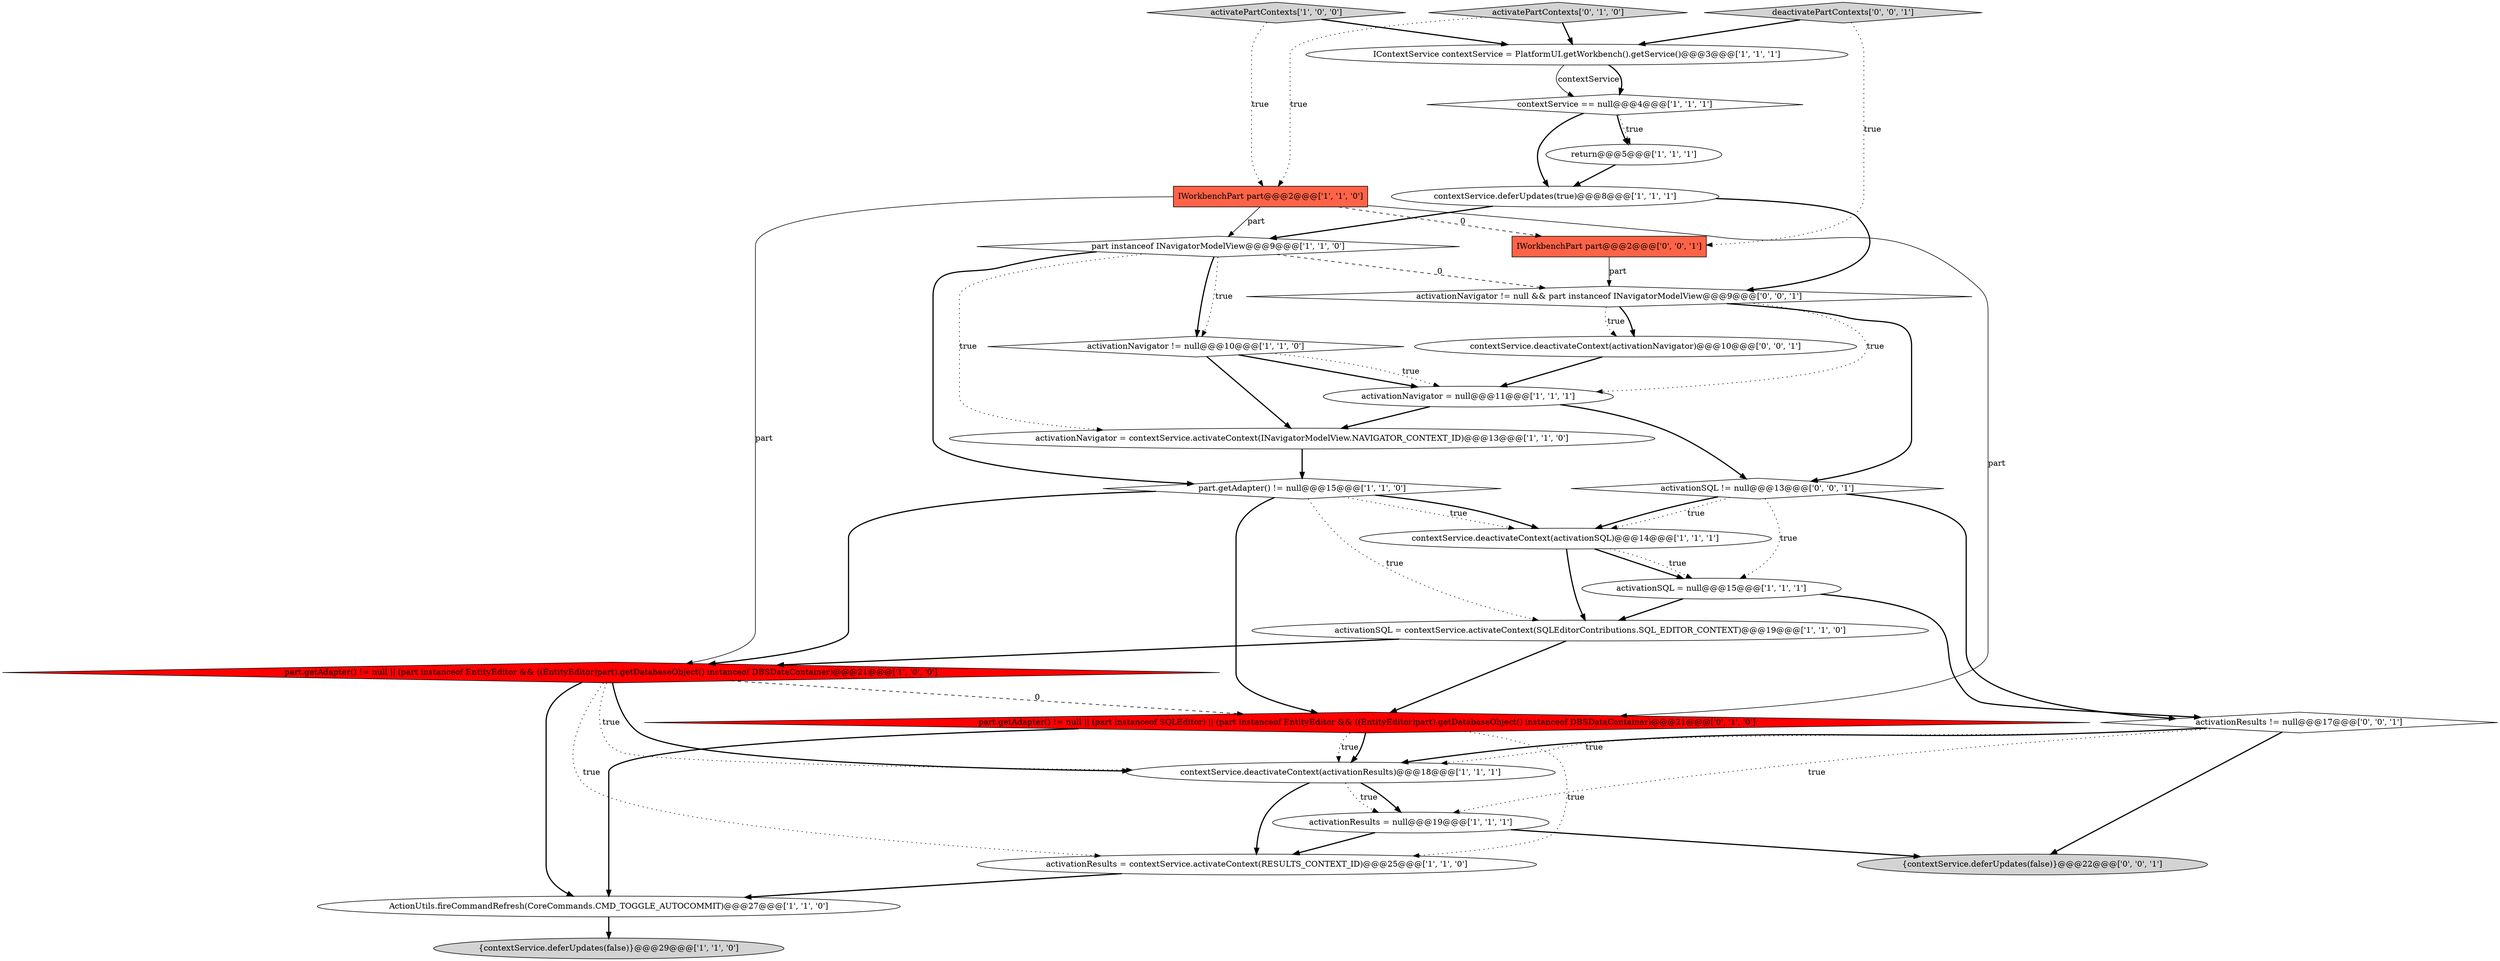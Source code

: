 digraph {
27 [style = filled, label = "activationNavigator != null && part instanceof INavigatorModelView@@@9@@@['0', '0', '1']", fillcolor = white, shape = diamond image = "AAA0AAABBB3BBB"];
22 [style = filled, label = "activationSQL != null@@@13@@@['0', '0', '1']", fillcolor = white, shape = diamond image = "AAA0AAABBB3BBB"];
10 [style = filled, label = "activationNavigator = null@@@11@@@['1', '1', '1']", fillcolor = white, shape = ellipse image = "AAA0AAABBB1BBB"];
7 [style = filled, label = "activatePartContexts['1', '0', '0']", fillcolor = lightgray, shape = diamond image = "AAA0AAABBB1BBB"];
24 [style = filled, label = "deactivatePartContexts['0', '0', '1']", fillcolor = lightgray, shape = diamond image = "AAA0AAABBB3BBB"];
20 [style = filled, label = "activatePartContexts['0', '1', '0']", fillcolor = lightgray, shape = diamond image = "AAA0AAABBB2BBB"];
2 [style = filled, label = "contextService.deferUpdates(true)@@@8@@@['1', '1', '1']", fillcolor = white, shape = ellipse image = "AAA0AAABBB1BBB"];
15 [style = filled, label = "part.getAdapter() != null@@@15@@@['1', '1', '0']", fillcolor = white, shape = diamond image = "AAA0AAABBB1BBB"];
0 [style = filled, label = "part instanceof INavigatorModelView@@@9@@@['1', '1', '0']", fillcolor = white, shape = diamond image = "AAA0AAABBB1BBB"];
19 [style = filled, label = "activationResults = contextService.activateContext(RESULTS_CONTEXT_ID)@@@25@@@['1', '1', '0']", fillcolor = white, shape = ellipse image = "AAA0AAABBB1BBB"];
4 [style = filled, label = "contextService.deactivateContext(activationResults)@@@18@@@['1', '1', '1']", fillcolor = white, shape = ellipse image = "AAA0AAABBB1BBB"];
11 [style = filled, label = "ActionUtils.fireCommandRefresh(CoreCommands.CMD_TOGGLE_AUTOCOMMIT)@@@27@@@['1', '1', '0']", fillcolor = white, shape = ellipse image = "AAA0AAABBB1BBB"];
21 [style = filled, label = "part.getAdapter() != null || (part instanceof SQLEditor) || (part instanceof EntityEditor && ((EntityEditor)part).getDatabaseObject() instanceof DBSDataContainer)@@@21@@@['0', '1', '0']", fillcolor = red, shape = diamond image = "AAA1AAABBB2BBB"];
28 [style = filled, label = "contextService.deactivateContext(activationNavigator)@@@10@@@['0', '0', '1']", fillcolor = white, shape = ellipse image = "AAA0AAABBB3BBB"];
5 [style = filled, label = "activationResults = null@@@19@@@['1', '1', '1']", fillcolor = white, shape = ellipse image = "AAA0AAABBB1BBB"];
3 [style = filled, label = "activationNavigator != null@@@10@@@['1', '1', '0']", fillcolor = white, shape = diamond image = "AAA0AAABBB1BBB"];
1 [style = filled, label = "IContextService contextService = PlatformUI.getWorkbench().getService()@@@3@@@['1', '1', '1']", fillcolor = white, shape = ellipse image = "AAA0AAABBB1BBB"];
12 [style = filled, label = "IWorkbenchPart part@@@2@@@['1', '1', '0']", fillcolor = tomato, shape = box image = "AAA0AAABBB1BBB"];
23 [style = filled, label = "{contextService.deferUpdates(false)}@@@22@@@['0', '0', '1']", fillcolor = lightgray, shape = ellipse image = "AAA0AAABBB3BBB"];
18 [style = filled, label = "activationSQL = null@@@15@@@['1', '1', '1']", fillcolor = white, shape = ellipse image = "AAA0AAABBB1BBB"];
25 [style = filled, label = "IWorkbenchPart part@@@2@@@['0', '0', '1']", fillcolor = tomato, shape = box image = "AAA0AAABBB3BBB"];
8 [style = filled, label = "contextService.deactivateContext(activationSQL)@@@14@@@['1', '1', '1']", fillcolor = white, shape = ellipse image = "AAA0AAABBB1BBB"];
16 [style = filled, label = "part.getAdapter() != null || (part instanceof EntityEditor && ((EntityEditor)part).getDatabaseObject() instanceof DBSDataContainer)@@@21@@@['1', '0', '0']", fillcolor = red, shape = diamond image = "AAA1AAABBB1BBB"];
26 [style = filled, label = "activationResults != null@@@17@@@['0', '0', '1']", fillcolor = white, shape = diamond image = "AAA0AAABBB3BBB"];
6 [style = filled, label = "return@@@5@@@['1', '1', '1']", fillcolor = white, shape = ellipse image = "AAA0AAABBB1BBB"];
17 [style = filled, label = "{contextService.deferUpdates(false)}@@@29@@@['1', '1', '0']", fillcolor = lightgray, shape = ellipse image = "AAA0AAABBB1BBB"];
14 [style = filled, label = "contextService == null@@@4@@@['1', '1', '1']", fillcolor = white, shape = diamond image = "AAA0AAABBB1BBB"];
13 [style = filled, label = "activationSQL = contextService.activateContext(SQLEditorContributions.SQL_EDITOR_CONTEXT)@@@19@@@['1', '1', '0']", fillcolor = white, shape = ellipse image = "AAA0AAABBB1BBB"];
9 [style = filled, label = "activationNavigator = contextService.activateContext(INavigatorModelView.NAVIGATOR_CONTEXT_ID)@@@13@@@['1', '1', '0']", fillcolor = white, shape = ellipse image = "AAA0AAABBB1BBB"];
1->14 [style = solid, label="contextService"];
0->3 [style = bold, label=""];
10->22 [style = bold, label=""];
22->26 [style = bold, label=""];
12->0 [style = solid, label="part"];
16->19 [style = dotted, label="true"];
4->5 [style = dotted, label="true"];
7->1 [style = bold, label=""];
16->11 [style = bold, label=""];
22->18 [style = dotted, label="true"];
28->10 [style = bold, label=""];
5->23 [style = bold, label=""];
25->27 [style = solid, label="part"];
24->25 [style = dotted, label="true"];
15->21 [style = bold, label=""];
8->18 [style = bold, label=""];
27->28 [style = bold, label=""];
3->10 [style = dotted, label="true"];
18->26 [style = bold, label=""];
4->19 [style = bold, label=""];
27->10 [style = dotted, label="true"];
12->21 [style = solid, label="part"];
19->11 [style = bold, label=""];
0->27 [style = dashed, label="0"];
20->1 [style = bold, label=""];
15->16 [style = bold, label=""];
16->4 [style = dotted, label="true"];
27->22 [style = bold, label=""];
26->4 [style = bold, label=""];
21->4 [style = dotted, label="true"];
13->16 [style = bold, label=""];
0->15 [style = bold, label=""];
16->21 [style = dashed, label="0"];
7->12 [style = dotted, label="true"];
15->13 [style = dotted, label="true"];
6->2 [style = bold, label=""];
22->8 [style = bold, label=""];
3->9 [style = bold, label=""];
5->19 [style = bold, label=""];
3->10 [style = bold, label=""];
27->28 [style = dotted, label="true"];
2->0 [style = bold, label=""];
22->8 [style = dotted, label="true"];
12->25 [style = dashed, label="0"];
15->8 [style = dotted, label="true"];
21->11 [style = bold, label=""];
12->16 [style = solid, label="part"];
9->15 [style = bold, label=""];
26->23 [style = bold, label=""];
21->19 [style = dotted, label="true"];
18->13 [style = bold, label=""];
2->27 [style = bold, label=""];
8->18 [style = dotted, label="true"];
11->17 [style = bold, label=""];
1->14 [style = bold, label=""];
14->2 [style = bold, label=""];
10->9 [style = bold, label=""];
0->3 [style = dotted, label="true"];
20->12 [style = dotted, label="true"];
24->1 [style = bold, label=""];
26->4 [style = dotted, label="true"];
16->4 [style = bold, label=""];
13->21 [style = bold, label=""];
0->9 [style = dotted, label="true"];
4->5 [style = bold, label=""];
26->5 [style = dotted, label="true"];
14->6 [style = bold, label=""];
15->8 [style = bold, label=""];
8->13 [style = bold, label=""];
21->4 [style = bold, label=""];
14->6 [style = dotted, label="true"];
}
